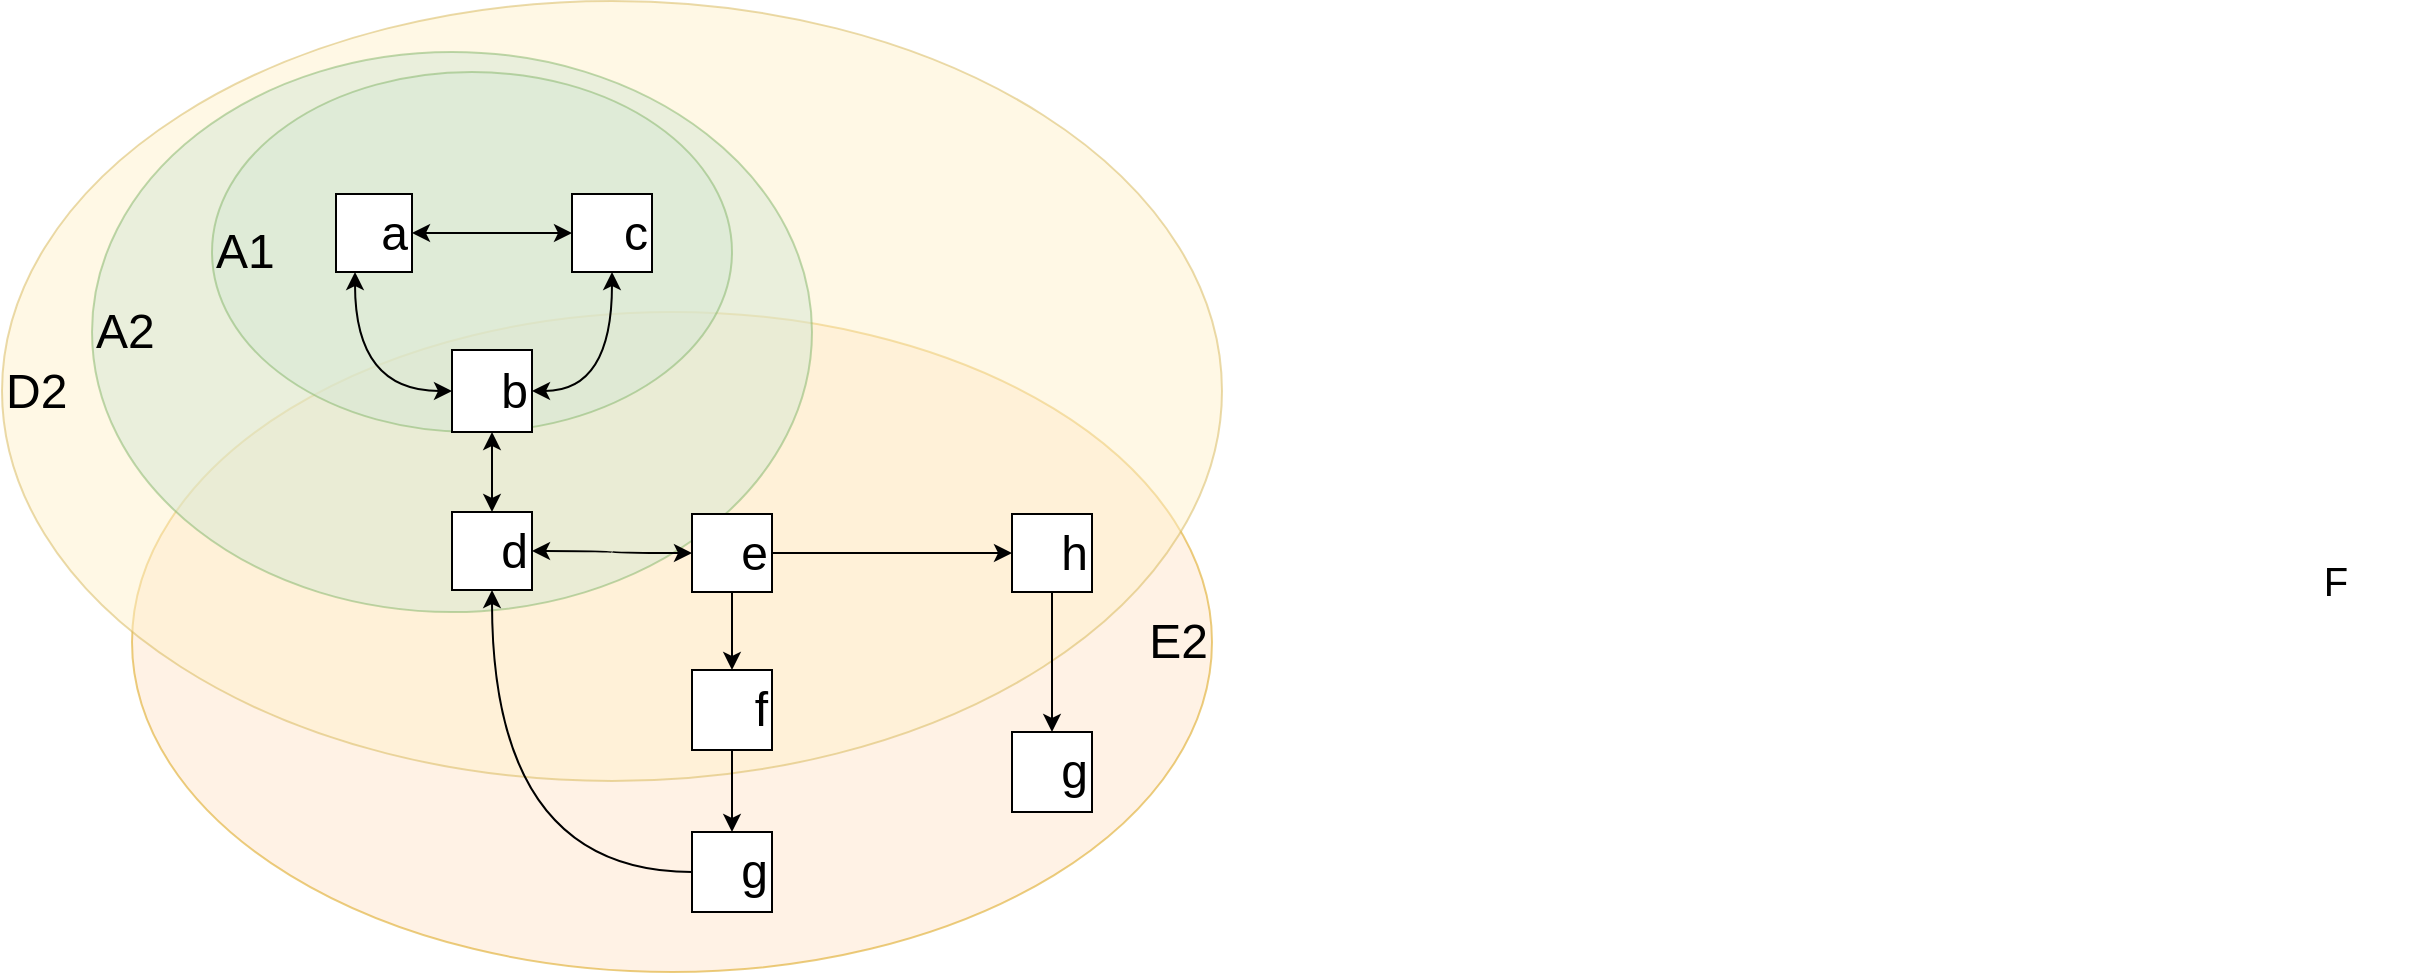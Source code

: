 <mxfile version="13.8.7" type="github">
  <diagram name="Page-1" id="5987fedf-629e-85c4-6858-42fee31821dd">
    <mxGraphModel dx="1098" dy="702" grid="1" gridSize="10" guides="1" tooltips="1" connect="1" arrows="1" fold="1" page="1" pageScale="1.5" pageWidth="1169" pageHeight="826" background="#ffffff" math="0" shadow="0">
      <root>
        <mxCell id="0" style=";html=1;" />
        <mxCell id="1" style=";html=1;" parent="0" />
        <mxCell id="2a5a01dd2e413fbf-9" value="E2" style="ellipse;whiteSpace=wrap;html=1;rounded=0;shadow=0;strokeWidth=1;fontSize=24;align=right;opacity=50;fillColor=#ffe6cc;strokeColor=#d79b00;" parent="1" vertex="1">
          <mxGeometry x="460" y="500" width="540" height="330" as="geometry" />
        </mxCell>
        <mxCell id="O2IIM5WadF5bXijUXbSv-32" value="D2" style="ellipse;whiteSpace=wrap;html=1;rounded=0;shadow=0;strokeWidth=1;fillColor=#fff2cc;fontSize=24;align=left;strokeColor=#d6b656;opacity=50;horizontal=1;" parent="1" vertex="1">
          <mxGeometry x="395" y="344.5" width="610" height="390" as="geometry" />
        </mxCell>
        <mxCell id="O2IIM5WadF5bXijUXbSv-30" value="A2" style="ellipse;whiteSpace=wrap;html=1;rounded=0;shadow=0;strokeWidth=1;fillColor=#d5e8d4;fontSize=24;align=left;strokeColor=#82b366;opacity=50;" parent="1" vertex="1">
          <mxGeometry x="440" y="370" width="360" height="280" as="geometry" />
        </mxCell>
        <mxCell id="2a5a01dd2e413fbf-2" value="A1" style="ellipse;whiteSpace=wrap;html=1;rounded=0;shadow=0;strokeWidth=1;fillColor=#d5e8d4;fontSize=24;align=left;strokeColor=#82b366;opacity=50;" parent="1" vertex="1">
          <mxGeometry x="500" y="380" width="260" height="180" as="geometry" />
        </mxCell>
        <mxCell id="O2IIM5WadF5bXijUXbSv-15" style="edgeStyle=orthogonalEdgeStyle;rounded=0;orthogonalLoop=1;jettySize=auto;html=1;entryX=0;entryY=0.5;entryDx=0;entryDy=0;startArrow=classic;startFill=1;curved=1;" parent="1" source="2a5a01dd2e413fbf-11" target="O2IIM5WadF5bXijUXbSv-1" edge="1">
          <mxGeometry relative="1" as="geometry" />
        </mxCell>
        <mxCell id="O2IIM5WadF5bXijUXbSv-16" style="edgeStyle=orthogonalEdgeStyle;rounded=0;orthogonalLoop=1;jettySize=auto;html=1;entryX=0;entryY=0.5;entryDx=0;entryDy=0;startArrow=classic;startFill=1;elbow=vertical;curved=1;exitX=0.25;exitY=1;exitDx=0;exitDy=0;" parent="1" source="2a5a01dd2e413fbf-11" target="O2IIM5WadF5bXijUXbSv-2" edge="1">
          <mxGeometry relative="1" as="geometry" />
        </mxCell>
        <mxCell id="2a5a01dd2e413fbf-11" value="a" style="whiteSpace=wrap;html=1;rounded=0;shadow=0;strokeWidth=1;fontSize=24;align=right;fillColor=#FFFFFF;" parent="1" vertex="1">
          <mxGeometry x="562" y="441" width="38" height="39" as="geometry" />
        </mxCell>
        <mxCell id="2a5a01dd2e413fbf-37" style="edgeStyle=none;curved=1;html=1;endArrow=none;endFill=0;strokeColor=#FF0000;strokeWidth=4;fontSize=24;dashed=1;" parent="1" edge="1">
          <mxGeometry relative="1" as="geometry">
            <Array as="points">
              <mxPoint x="1422" y="649" />
            </Array>
            <mxPoint x="1352" y="592.125" as="targetPoint" />
          </mxGeometry>
        </mxCell>
        <mxCell id="2a5a01dd2e413fbf-40" style="edgeStyle=none;curved=1;html=1;entryX=0.5;entryY=0;endArrow=none;endFill=0;strokeColor=#0066CC;strokeWidth=4;fontSize=24;dashed=1;dashPattern=1 1;" parent="1" edge="1">
          <mxGeometry relative="1" as="geometry">
            <Array as="points">
              <mxPoint x="1282" y="629" />
            </Array>
            <mxPoint x="1332" y="591.5" as="sourcePoint" />
          </mxGeometry>
        </mxCell>
        <mxCell id="2a5a01dd2e413fbf-41" style="edgeStyle=none;curved=1;html=1;endArrow=none;endFill=0;strokeColor=#0066CC;strokeWidth=4;fontSize=24;dashed=1;dashPattern=1 1;" parent="1" edge="1">
          <mxGeometry relative="1" as="geometry">
            <Array as="points">
              <mxPoint x="1382" y="569" />
            </Array>
            <mxPoint x="1417" y="580.667" as="targetPoint" />
          </mxGeometry>
        </mxCell>
        <mxCell id="2a5a01dd2e413fbf-56" value="F" style="text;html=1;strokeColor=none;fillColor=none;align=center;verticalAlign=middle;whiteSpace=wrap;rounded=0;shadow=0;fontSize=20;" parent="1" vertex="1">
          <mxGeometry x="1522" y="619" width="80" height="30" as="geometry" />
        </mxCell>
        <mxCell id="O2IIM5WadF5bXijUXbSv-18" style="edgeStyle=orthogonalEdgeStyle;curved=1;rounded=0;orthogonalLoop=1;jettySize=auto;html=1;entryX=0.5;entryY=0;entryDx=0;entryDy=0;startArrow=classic;startFill=1;exitX=0.5;exitY=1;exitDx=0;exitDy=0;" parent="1" source="O2IIM5WadF5bXijUXbSv-2" target="O2IIM5WadF5bXijUXbSv-6" edge="1">
          <mxGeometry relative="1" as="geometry" />
        </mxCell>
        <mxCell id="O2IIM5WadF5bXijUXbSv-1" value="c" style="whiteSpace=wrap;html=1;rounded=0;shadow=0;strokeWidth=1;fontSize=24;align=right;fillColor=#FFFFFF;" parent="1" vertex="1">
          <mxGeometry x="680" y="441" width="40" height="39" as="geometry" />
        </mxCell>
        <mxCell id="O2IIM5WadF5bXijUXbSv-17" style="edgeStyle=orthogonalEdgeStyle;curved=1;rounded=0;orthogonalLoop=1;jettySize=auto;html=1;startArrow=classic;startFill=1;" parent="1" source="O2IIM5WadF5bXijUXbSv-2" target="O2IIM5WadF5bXijUXbSv-1" edge="1">
          <mxGeometry relative="1" as="geometry">
            <mxPoint x="810" y="470" as="targetPoint" />
          </mxGeometry>
        </mxCell>
        <mxCell id="O2IIM5WadF5bXijUXbSv-2" value="b" style="whiteSpace=wrap;html=1;rounded=0;shadow=0;strokeWidth=1;fontSize=24;align=right;fillColor=#FFFFFF;" parent="1" vertex="1">
          <mxGeometry x="620" y="519" width="40" height="41" as="geometry" />
        </mxCell>
        <mxCell id="O2IIM5WadF5bXijUXbSv-21" style="edgeStyle=orthogonalEdgeStyle;curved=1;rounded=0;orthogonalLoop=1;jettySize=auto;html=1;entryX=0;entryY=0.5;entryDx=0;entryDy=0;startArrow=classic;startFill=1;" parent="1" source="O2IIM5WadF5bXijUXbSv-6" target="O2IIM5WadF5bXijUXbSv-7" edge="1">
          <mxGeometry relative="1" as="geometry" />
        </mxCell>
        <mxCell id="O2IIM5WadF5bXijUXbSv-6" value="d" style="whiteSpace=wrap;html=1;rounded=0;shadow=0;strokeWidth=1;fontSize=24;align=right;fillColor=#FFFFFF;" parent="1" vertex="1">
          <mxGeometry x="620" y="600" width="40" height="39" as="geometry" />
        </mxCell>
        <mxCell id="O2IIM5WadF5bXijUXbSv-23" style="edgeStyle=orthogonalEdgeStyle;curved=1;rounded=0;orthogonalLoop=1;jettySize=auto;html=1;entryX=0;entryY=0.5;entryDx=0;entryDy=0;startArrow=none;startFill=0;" parent="1" source="O2IIM5WadF5bXijUXbSv-7" target="O2IIM5WadF5bXijUXbSv-8" edge="1">
          <mxGeometry relative="1" as="geometry" />
        </mxCell>
        <mxCell id="O2IIM5WadF5bXijUXbSv-27" style="edgeStyle=orthogonalEdgeStyle;curved=1;rounded=0;orthogonalLoop=1;jettySize=auto;html=1;entryX=0.5;entryY=0;entryDx=0;entryDy=0;startArrow=none;startFill=0;" parent="1" source="O2IIM5WadF5bXijUXbSv-7" target="O2IIM5WadF5bXijUXbSv-13" edge="1">
          <mxGeometry relative="1" as="geometry" />
        </mxCell>
        <mxCell id="O2IIM5WadF5bXijUXbSv-7" value="e" style="whiteSpace=wrap;html=1;rounded=0;shadow=0;strokeWidth=1;fontSize=24;align=right;fillColor=#FFFFFF;" parent="1" vertex="1">
          <mxGeometry x="740" y="601" width="40" height="39" as="geometry" />
        </mxCell>
        <mxCell id="O2IIM5WadF5bXijUXbSv-26" style="edgeStyle=orthogonalEdgeStyle;curved=1;rounded=0;orthogonalLoop=1;jettySize=auto;html=1;entryX=0.5;entryY=0;entryDx=0;entryDy=0;startArrow=none;startFill=0;" parent="1" source="O2IIM5WadF5bXijUXbSv-8" target="O2IIM5WadF5bXijUXbSv-9" edge="1">
          <mxGeometry relative="1" as="geometry" />
        </mxCell>
        <mxCell id="O2IIM5WadF5bXijUXbSv-8" value="h" style="whiteSpace=wrap;html=1;rounded=0;shadow=0;strokeWidth=1;fontSize=24;align=right;fillColor=#FFFFFF;" parent="1" vertex="1">
          <mxGeometry x="900" y="601" width="40" height="39" as="geometry" />
        </mxCell>
        <mxCell id="O2IIM5WadF5bXijUXbSv-9" value="g" style="whiteSpace=wrap;html=1;rounded=0;shadow=0;strokeWidth=1;fontSize=24;align=right;fillColor=#FFFFFF;" parent="1" vertex="1">
          <mxGeometry x="900" y="710" width="40" height="40" as="geometry" />
        </mxCell>
        <mxCell id="O2IIM5WadF5bXijUXbSv-28" style="edgeStyle=orthogonalEdgeStyle;curved=1;rounded=0;orthogonalLoop=1;jettySize=auto;html=1;entryX=0.5;entryY=0;entryDx=0;entryDy=0;startArrow=none;startFill=0;" parent="1" source="O2IIM5WadF5bXijUXbSv-13" target="O2IIM5WadF5bXijUXbSv-14" edge="1">
          <mxGeometry relative="1" as="geometry" />
        </mxCell>
        <mxCell id="O2IIM5WadF5bXijUXbSv-13" value="f" style="whiteSpace=wrap;html=1;rounded=0;shadow=0;strokeWidth=1;fontSize=24;align=right;fillColor=#FFFFFF;" parent="1" vertex="1">
          <mxGeometry x="740" y="679" width="40" height="40" as="geometry" />
        </mxCell>
        <mxCell id="O2IIM5WadF5bXijUXbSv-29" style="edgeStyle=orthogonalEdgeStyle;curved=1;rounded=0;orthogonalLoop=1;jettySize=auto;html=1;entryX=0.5;entryY=1;entryDx=0;entryDy=0;startArrow=none;startFill=0;" parent="1" source="O2IIM5WadF5bXijUXbSv-14" target="O2IIM5WadF5bXijUXbSv-6" edge="1">
          <mxGeometry relative="1" as="geometry" />
        </mxCell>
        <mxCell id="O2IIM5WadF5bXijUXbSv-14" value="g" style="whiteSpace=wrap;html=1;rounded=0;shadow=0;strokeWidth=1;fontSize=24;align=right;fillColor=#FFFFFF;" parent="1" vertex="1">
          <mxGeometry x="740" y="760" width="40" height="40" as="geometry" />
        </mxCell>
      </root>
    </mxGraphModel>
  </diagram>
</mxfile>
